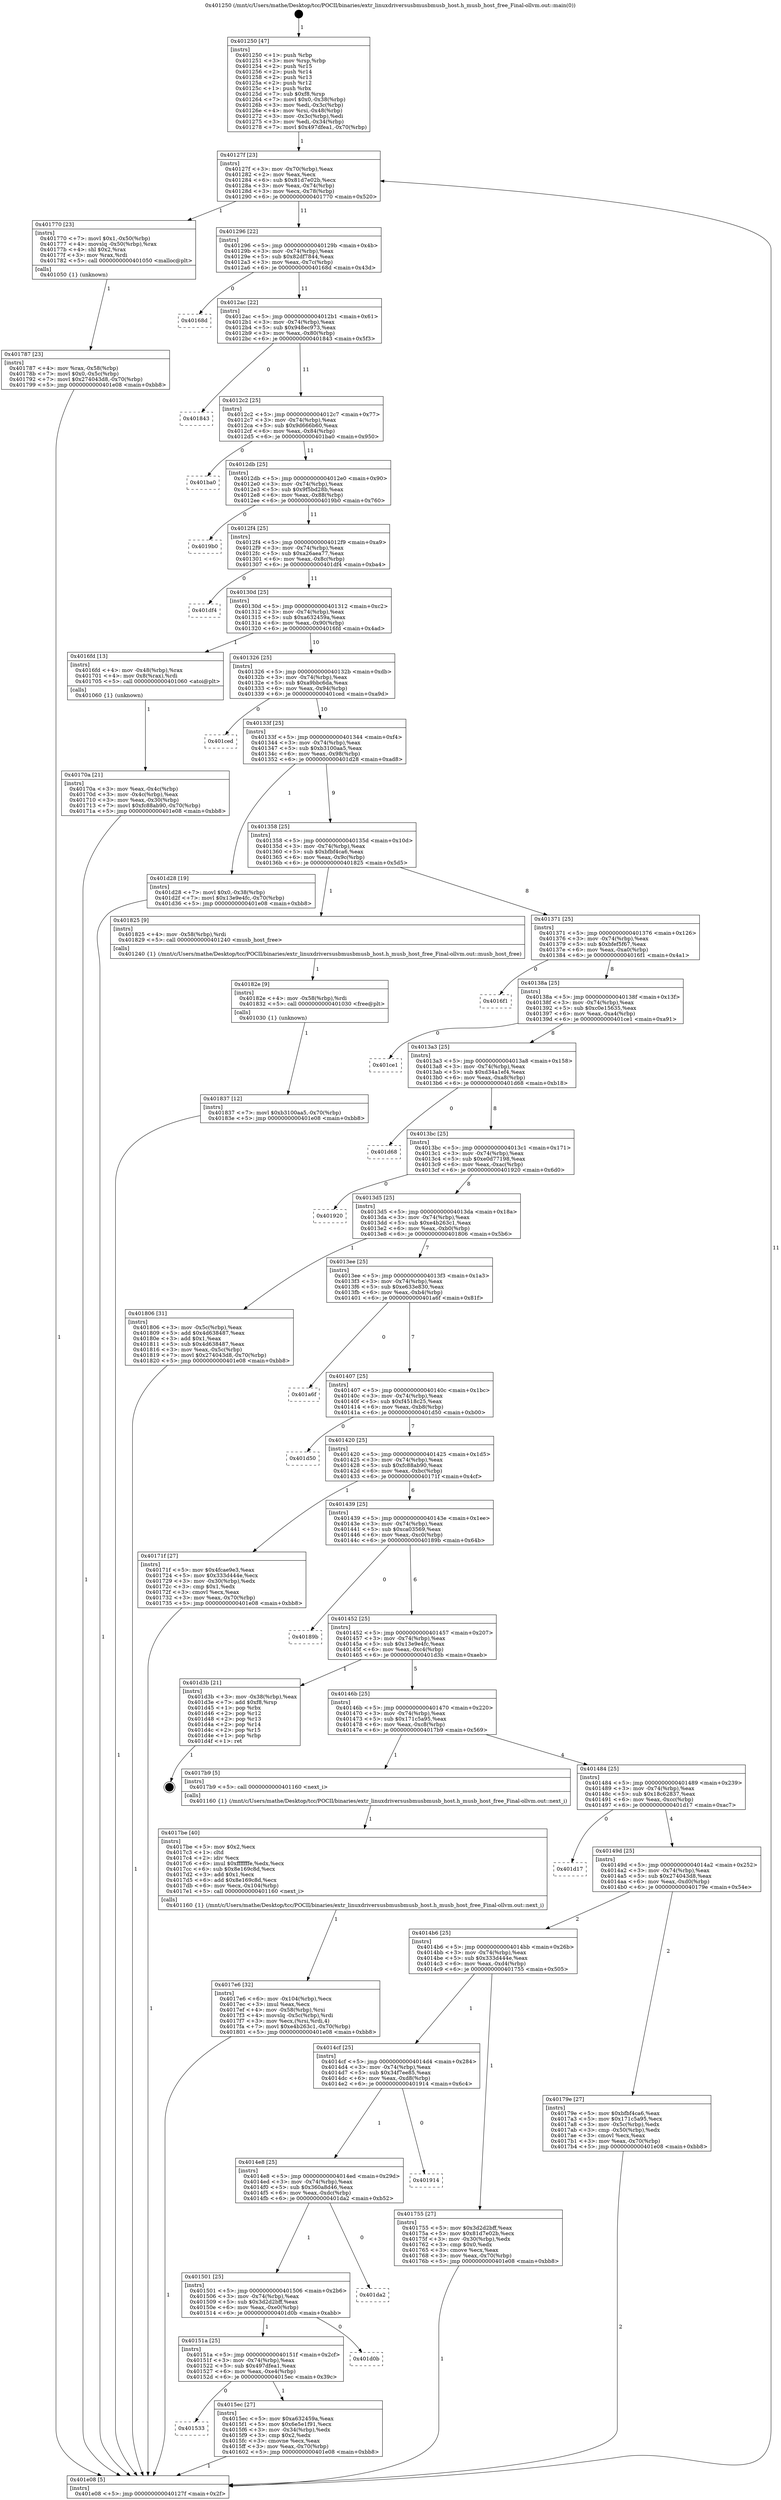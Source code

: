 digraph "0x401250" {
  label = "0x401250 (/mnt/c/Users/mathe/Desktop/tcc/POCII/binaries/extr_linuxdriversusbmusbmusb_host.h_musb_host_free_Final-ollvm.out::main(0))"
  labelloc = "t"
  node[shape=record]

  Entry [label="",width=0.3,height=0.3,shape=circle,fillcolor=black,style=filled]
  "0x40127f" [label="{
     0x40127f [23]\l
     | [instrs]\l
     &nbsp;&nbsp;0x40127f \<+3\>: mov -0x70(%rbp),%eax\l
     &nbsp;&nbsp;0x401282 \<+2\>: mov %eax,%ecx\l
     &nbsp;&nbsp;0x401284 \<+6\>: sub $0x81d7e02b,%ecx\l
     &nbsp;&nbsp;0x40128a \<+3\>: mov %eax,-0x74(%rbp)\l
     &nbsp;&nbsp;0x40128d \<+3\>: mov %ecx,-0x78(%rbp)\l
     &nbsp;&nbsp;0x401290 \<+6\>: je 0000000000401770 \<main+0x520\>\l
  }"]
  "0x401770" [label="{
     0x401770 [23]\l
     | [instrs]\l
     &nbsp;&nbsp;0x401770 \<+7\>: movl $0x1,-0x50(%rbp)\l
     &nbsp;&nbsp;0x401777 \<+4\>: movslq -0x50(%rbp),%rax\l
     &nbsp;&nbsp;0x40177b \<+4\>: shl $0x2,%rax\l
     &nbsp;&nbsp;0x40177f \<+3\>: mov %rax,%rdi\l
     &nbsp;&nbsp;0x401782 \<+5\>: call 0000000000401050 \<malloc@plt\>\l
     | [calls]\l
     &nbsp;&nbsp;0x401050 \{1\} (unknown)\l
  }"]
  "0x401296" [label="{
     0x401296 [22]\l
     | [instrs]\l
     &nbsp;&nbsp;0x401296 \<+5\>: jmp 000000000040129b \<main+0x4b\>\l
     &nbsp;&nbsp;0x40129b \<+3\>: mov -0x74(%rbp),%eax\l
     &nbsp;&nbsp;0x40129e \<+5\>: sub $0x82df7844,%eax\l
     &nbsp;&nbsp;0x4012a3 \<+3\>: mov %eax,-0x7c(%rbp)\l
     &nbsp;&nbsp;0x4012a6 \<+6\>: je 000000000040168d \<main+0x43d\>\l
  }"]
  Exit [label="",width=0.3,height=0.3,shape=circle,fillcolor=black,style=filled,peripheries=2]
  "0x40168d" [label="{
     0x40168d\l
  }", style=dashed]
  "0x4012ac" [label="{
     0x4012ac [22]\l
     | [instrs]\l
     &nbsp;&nbsp;0x4012ac \<+5\>: jmp 00000000004012b1 \<main+0x61\>\l
     &nbsp;&nbsp;0x4012b1 \<+3\>: mov -0x74(%rbp),%eax\l
     &nbsp;&nbsp;0x4012b4 \<+5\>: sub $0x948ec973,%eax\l
     &nbsp;&nbsp;0x4012b9 \<+3\>: mov %eax,-0x80(%rbp)\l
     &nbsp;&nbsp;0x4012bc \<+6\>: je 0000000000401843 \<main+0x5f3\>\l
  }"]
  "0x401837" [label="{
     0x401837 [12]\l
     | [instrs]\l
     &nbsp;&nbsp;0x401837 \<+7\>: movl $0xb3100aa5,-0x70(%rbp)\l
     &nbsp;&nbsp;0x40183e \<+5\>: jmp 0000000000401e08 \<main+0xbb8\>\l
  }"]
  "0x401843" [label="{
     0x401843\l
  }", style=dashed]
  "0x4012c2" [label="{
     0x4012c2 [25]\l
     | [instrs]\l
     &nbsp;&nbsp;0x4012c2 \<+5\>: jmp 00000000004012c7 \<main+0x77\>\l
     &nbsp;&nbsp;0x4012c7 \<+3\>: mov -0x74(%rbp),%eax\l
     &nbsp;&nbsp;0x4012ca \<+5\>: sub $0x9d666b60,%eax\l
     &nbsp;&nbsp;0x4012cf \<+6\>: mov %eax,-0x84(%rbp)\l
     &nbsp;&nbsp;0x4012d5 \<+6\>: je 0000000000401ba0 \<main+0x950\>\l
  }"]
  "0x40182e" [label="{
     0x40182e [9]\l
     | [instrs]\l
     &nbsp;&nbsp;0x40182e \<+4\>: mov -0x58(%rbp),%rdi\l
     &nbsp;&nbsp;0x401832 \<+5\>: call 0000000000401030 \<free@plt\>\l
     | [calls]\l
     &nbsp;&nbsp;0x401030 \{1\} (unknown)\l
  }"]
  "0x401ba0" [label="{
     0x401ba0\l
  }", style=dashed]
  "0x4012db" [label="{
     0x4012db [25]\l
     | [instrs]\l
     &nbsp;&nbsp;0x4012db \<+5\>: jmp 00000000004012e0 \<main+0x90\>\l
     &nbsp;&nbsp;0x4012e0 \<+3\>: mov -0x74(%rbp),%eax\l
     &nbsp;&nbsp;0x4012e3 \<+5\>: sub $0x9f5bd28b,%eax\l
     &nbsp;&nbsp;0x4012e8 \<+6\>: mov %eax,-0x88(%rbp)\l
     &nbsp;&nbsp;0x4012ee \<+6\>: je 00000000004019b0 \<main+0x760\>\l
  }"]
  "0x4017e6" [label="{
     0x4017e6 [32]\l
     | [instrs]\l
     &nbsp;&nbsp;0x4017e6 \<+6\>: mov -0x104(%rbp),%ecx\l
     &nbsp;&nbsp;0x4017ec \<+3\>: imul %eax,%ecx\l
     &nbsp;&nbsp;0x4017ef \<+4\>: mov -0x58(%rbp),%rsi\l
     &nbsp;&nbsp;0x4017f3 \<+4\>: movslq -0x5c(%rbp),%rdi\l
     &nbsp;&nbsp;0x4017f7 \<+3\>: mov %ecx,(%rsi,%rdi,4)\l
     &nbsp;&nbsp;0x4017fa \<+7\>: movl $0xe4b263c1,-0x70(%rbp)\l
     &nbsp;&nbsp;0x401801 \<+5\>: jmp 0000000000401e08 \<main+0xbb8\>\l
  }"]
  "0x4019b0" [label="{
     0x4019b0\l
  }", style=dashed]
  "0x4012f4" [label="{
     0x4012f4 [25]\l
     | [instrs]\l
     &nbsp;&nbsp;0x4012f4 \<+5\>: jmp 00000000004012f9 \<main+0xa9\>\l
     &nbsp;&nbsp;0x4012f9 \<+3\>: mov -0x74(%rbp),%eax\l
     &nbsp;&nbsp;0x4012fc \<+5\>: sub $0xa26aea77,%eax\l
     &nbsp;&nbsp;0x401301 \<+6\>: mov %eax,-0x8c(%rbp)\l
     &nbsp;&nbsp;0x401307 \<+6\>: je 0000000000401df4 \<main+0xba4\>\l
  }"]
  "0x4017be" [label="{
     0x4017be [40]\l
     | [instrs]\l
     &nbsp;&nbsp;0x4017be \<+5\>: mov $0x2,%ecx\l
     &nbsp;&nbsp;0x4017c3 \<+1\>: cltd\l
     &nbsp;&nbsp;0x4017c4 \<+2\>: idiv %ecx\l
     &nbsp;&nbsp;0x4017c6 \<+6\>: imul $0xfffffffe,%edx,%ecx\l
     &nbsp;&nbsp;0x4017cc \<+6\>: sub $0x8e169c8d,%ecx\l
     &nbsp;&nbsp;0x4017d2 \<+3\>: add $0x1,%ecx\l
     &nbsp;&nbsp;0x4017d5 \<+6\>: add $0x8e169c8d,%ecx\l
     &nbsp;&nbsp;0x4017db \<+6\>: mov %ecx,-0x104(%rbp)\l
     &nbsp;&nbsp;0x4017e1 \<+5\>: call 0000000000401160 \<next_i\>\l
     | [calls]\l
     &nbsp;&nbsp;0x401160 \{1\} (/mnt/c/Users/mathe/Desktop/tcc/POCII/binaries/extr_linuxdriversusbmusbmusb_host.h_musb_host_free_Final-ollvm.out::next_i)\l
  }"]
  "0x401df4" [label="{
     0x401df4\l
  }", style=dashed]
  "0x40130d" [label="{
     0x40130d [25]\l
     | [instrs]\l
     &nbsp;&nbsp;0x40130d \<+5\>: jmp 0000000000401312 \<main+0xc2\>\l
     &nbsp;&nbsp;0x401312 \<+3\>: mov -0x74(%rbp),%eax\l
     &nbsp;&nbsp;0x401315 \<+5\>: sub $0xa632459a,%eax\l
     &nbsp;&nbsp;0x40131a \<+6\>: mov %eax,-0x90(%rbp)\l
     &nbsp;&nbsp;0x401320 \<+6\>: je 00000000004016fd \<main+0x4ad\>\l
  }"]
  "0x401787" [label="{
     0x401787 [23]\l
     | [instrs]\l
     &nbsp;&nbsp;0x401787 \<+4\>: mov %rax,-0x58(%rbp)\l
     &nbsp;&nbsp;0x40178b \<+7\>: movl $0x0,-0x5c(%rbp)\l
     &nbsp;&nbsp;0x401792 \<+7\>: movl $0x274043d8,-0x70(%rbp)\l
     &nbsp;&nbsp;0x401799 \<+5\>: jmp 0000000000401e08 \<main+0xbb8\>\l
  }"]
  "0x4016fd" [label="{
     0x4016fd [13]\l
     | [instrs]\l
     &nbsp;&nbsp;0x4016fd \<+4\>: mov -0x48(%rbp),%rax\l
     &nbsp;&nbsp;0x401701 \<+4\>: mov 0x8(%rax),%rdi\l
     &nbsp;&nbsp;0x401705 \<+5\>: call 0000000000401060 \<atoi@plt\>\l
     | [calls]\l
     &nbsp;&nbsp;0x401060 \{1\} (unknown)\l
  }"]
  "0x401326" [label="{
     0x401326 [25]\l
     | [instrs]\l
     &nbsp;&nbsp;0x401326 \<+5\>: jmp 000000000040132b \<main+0xdb\>\l
     &nbsp;&nbsp;0x40132b \<+3\>: mov -0x74(%rbp),%eax\l
     &nbsp;&nbsp;0x40132e \<+5\>: sub $0xa9bbc6da,%eax\l
     &nbsp;&nbsp;0x401333 \<+6\>: mov %eax,-0x94(%rbp)\l
     &nbsp;&nbsp;0x401339 \<+6\>: je 0000000000401ced \<main+0xa9d\>\l
  }"]
  "0x40170a" [label="{
     0x40170a [21]\l
     | [instrs]\l
     &nbsp;&nbsp;0x40170a \<+3\>: mov %eax,-0x4c(%rbp)\l
     &nbsp;&nbsp;0x40170d \<+3\>: mov -0x4c(%rbp),%eax\l
     &nbsp;&nbsp;0x401710 \<+3\>: mov %eax,-0x30(%rbp)\l
     &nbsp;&nbsp;0x401713 \<+7\>: movl $0xfc88ab90,-0x70(%rbp)\l
     &nbsp;&nbsp;0x40171a \<+5\>: jmp 0000000000401e08 \<main+0xbb8\>\l
  }"]
  "0x401ced" [label="{
     0x401ced\l
  }", style=dashed]
  "0x40133f" [label="{
     0x40133f [25]\l
     | [instrs]\l
     &nbsp;&nbsp;0x40133f \<+5\>: jmp 0000000000401344 \<main+0xf4\>\l
     &nbsp;&nbsp;0x401344 \<+3\>: mov -0x74(%rbp),%eax\l
     &nbsp;&nbsp;0x401347 \<+5\>: sub $0xb3100aa5,%eax\l
     &nbsp;&nbsp;0x40134c \<+6\>: mov %eax,-0x98(%rbp)\l
     &nbsp;&nbsp;0x401352 \<+6\>: je 0000000000401d28 \<main+0xad8\>\l
  }"]
  "0x401250" [label="{
     0x401250 [47]\l
     | [instrs]\l
     &nbsp;&nbsp;0x401250 \<+1\>: push %rbp\l
     &nbsp;&nbsp;0x401251 \<+3\>: mov %rsp,%rbp\l
     &nbsp;&nbsp;0x401254 \<+2\>: push %r15\l
     &nbsp;&nbsp;0x401256 \<+2\>: push %r14\l
     &nbsp;&nbsp;0x401258 \<+2\>: push %r13\l
     &nbsp;&nbsp;0x40125a \<+2\>: push %r12\l
     &nbsp;&nbsp;0x40125c \<+1\>: push %rbx\l
     &nbsp;&nbsp;0x40125d \<+7\>: sub $0xf8,%rsp\l
     &nbsp;&nbsp;0x401264 \<+7\>: movl $0x0,-0x38(%rbp)\l
     &nbsp;&nbsp;0x40126b \<+3\>: mov %edi,-0x3c(%rbp)\l
     &nbsp;&nbsp;0x40126e \<+4\>: mov %rsi,-0x48(%rbp)\l
     &nbsp;&nbsp;0x401272 \<+3\>: mov -0x3c(%rbp),%edi\l
     &nbsp;&nbsp;0x401275 \<+3\>: mov %edi,-0x34(%rbp)\l
     &nbsp;&nbsp;0x401278 \<+7\>: movl $0x497dfea1,-0x70(%rbp)\l
  }"]
  "0x401d28" [label="{
     0x401d28 [19]\l
     | [instrs]\l
     &nbsp;&nbsp;0x401d28 \<+7\>: movl $0x0,-0x38(%rbp)\l
     &nbsp;&nbsp;0x401d2f \<+7\>: movl $0x13e9e4fc,-0x70(%rbp)\l
     &nbsp;&nbsp;0x401d36 \<+5\>: jmp 0000000000401e08 \<main+0xbb8\>\l
  }"]
  "0x401358" [label="{
     0x401358 [25]\l
     | [instrs]\l
     &nbsp;&nbsp;0x401358 \<+5\>: jmp 000000000040135d \<main+0x10d\>\l
     &nbsp;&nbsp;0x40135d \<+3\>: mov -0x74(%rbp),%eax\l
     &nbsp;&nbsp;0x401360 \<+5\>: sub $0xbfbf4ca6,%eax\l
     &nbsp;&nbsp;0x401365 \<+6\>: mov %eax,-0x9c(%rbp)\l
     &nbsp;&nbsp;0x40136b \<+6\>: je 0000000000401825 \<main+0x5d5\>\l
  }"]
  "0x401e08" [label="{
     0x401e08 [5]\l
     | [instrs]\l
     &nbsp;&nbsp;0x401e08 \<+5\>: jmp 000000000040127f \<main+0x2f\>\l
  }"]
  "0x401825" [label="{
     0x401825 [9]\l
     | [instrs]\l
     &nbsp;&nbsp;0x401825 \<+4\>: mov -0x58(%rbp),%rdi\l
     &nbsp;&nbsp;0x401829 \<+5\>: call 0000000000401240 \<musb_host_free\>\l
     | [calls]\l
     &nbsp;&nbsp;0x401240 \{1\} (/mnt/c/Users/mathe/Desktop/tcc/POCII/binaries/extr_linuxdriversusbmusbmusb_host.h_musb_host_free_Final-ollvm.out::musb_host_free)\l
  }"]
  "0x401371" [label="{
     0x401371 [25]\l
     | [instrs]\l
     &nbsp;&nbsp;0x401371 \<+5\>: jmp 0000000000401376 \<main+0x126\>\l
     &nbsp;&nbsp;0x401376 \<+3\>: mov -0x74(%rbp),%eax\l
     &nbsp;&nbsp;0x401379 \<+5\>: sub $0xbfef5f67,%eax\l
     &nbsp;&nbsp;0x40137e \<+6\>: mov %eax,-0xa0(%rbp)\l
     &nbsp;&nbsp;0x401384 \<+6\>: je 00000000004016f1 \<main+0x4a1\>\l
  }"]
  "0x401533" [label="{
     0x401533\l
  }", style=dashed]
  "0x4016f1" [label="{
     0x4016f1\l
  }", style=dashed]
  "0x40138a" [label="{
     0x40138a [25]\l
     | [instrs]\l
     &nbsp;&nbsp;0x40138a \<+5\>: jmp 000000000040138f \<main+0x13f\>\l
     &nbsp;&nbsp;0x40138f \<+3\>: mov -0x74(%rbp),%eax\l
     &nbsp;&nbsp;0x401392 \<+5\>: sub $0xc0e15635,%eax\l
     &nbsp;&nbsp;0x401397 \<+6\>: mov %eax,-0xa4(%rbp)\l
     &nbsp;&nbsp;0x40139d \<+6\>: je 0000000000401ce1 \<main+0xa91\>\l
  }"]
  "0x4015ec" [label="{
     0x4015ec [27]\l
     | [instrs]\l
     &nbsp;&nbsp;0x4015ec \<+5\>: mov $0xa632459a,%eax\l
     &nbsp;&nbsp;0x4015f1 \<+5\>: mov $0x6e5e1f91,%ecx\l
     &nbsp;&nbsp;0x4015f6 \<+3\>: mov -0x34(%rbp),%edx\l
     &nbsp;&nbsp;0x4015f9 \<+3\>: cmp $0x2,%edx\l
     &nbsp;&nbsp;0x4015fc \<+3\>: cmovne %ecx,%eax\l
     &nbsp;&nbsp;0x4015ff \<+3\>: mov %eax,-0x70(%rbp)\l
     &nbsp;&nbsp;0x401602 \<+5\>: jmp 0000000000401e08 \<main+0xbb8\>\l
  }"]
  "0x401ce1" [label="{
     0x401ce1\l
  }", style=dashed]
  "0x4013a3" [label="{
     0x4013a3 [25]\l
     | [instrs]\l
     &nbsp;&nbsp;0x4013a3 \<+5\>: jmp 00000000004013a8 \<main+0x158\>\l
     &nbsp;&nbsp;0x4013a8 \<+3\>: mov -0x74(%rbp),%eax\l
     &nbsp;&nbsp;0x4013ab \<+5\>: sub $0xd34a1ef4,%eax\l
     &nbsp;&nbsp;0x4013b0 \<+6\>: mov %eax,-0xa8(%rbp)\l
     &nbsp;&nbsp;0x4013b6 \<+6\>: je 0000000000401d68 \<main+0xb18\>\l
  }"]
  "0x40151a" [label="{
     0x40151a [25]\l
     | [instrs]\l
     &nbsp;&nbsp;0x40151a \<+5\>: jmp 000000000040151f \<main+0x2cf\>\l
     &nbsp;&nbsp;0x40151f \<+3\>: mov -0x74(%rbp),%eax\l
     &nbsp;&nbsp;0x401522 \<+5\>: sub $0x497dfea1,%eax\l
     &nbsp;&nbsp;0x401527 \<+6\>: mov %eax,-0xe4(%rbp)\l
     &nbsp;&nbsp;0x40152d \<+6\>: je 00000000004015ec \<main+0x39c\>\l
  }"]
  "0x401d68" [label="{
     0x401d68\l
  }", style=dashed]
  "0x4013bc" [label="{
     0x4013bc [25]\l
     | [instrs]\l
     &nbsp;&nbsp;0x4013bc \<+5\>: jmp 00000000004013c1 \<main+0x171\>\l
     &nbsp;&nbsp;0x4013c1 \<+3\>: mov -0x74(%rbp),%eax\l
     &nbsp;&nbsp;0x4013c4 \<+5\>: sub $0xe0d77198,%eax\l
     &nbsp;&nbsp;0x4013c9 \<+6\>: mov %eax,-0xac(%rbp)\l
     &nbsp;&nbsp;0x4013cf \<+6\>: je 0000000000401920 \<main+0x6d0\>\l
  }"]
  "0x401d0b" [label="{
     0x401d0b\l
  }", style=dashed]
  "0x401920" [label="{
     0x401920\l
  }", style=dashed]
  "0x4013d5" [label="{
     0x4013d5 [25]\l
     | [instrs]\l
     &nbsp;&nbsp;0x4013d5 \<+5\>: jmp 00000000004013da \<main+0x18a\>\l
     &nbsp;&nbsp;0x4013da \<+3\>: mov -0x74(%rbp),%eax\l
     &nbsp;&nbsp;0x4013dd \<+5\>: sub $0xe4b263c1,%eax\l
     &nbsp;&nbsp;0x4013e2 \<+6\>: mov %eax,-0xb0(%rbp)\l
     &nbsp;&nbsp;0x4013e8 \<+6\>: je 0000000000401806 \<main+0x5b6\>\l
  }"]
  "0x401501" [label="{
     0x401501 [25]\l
     | [instrs]\l
     &nbsp;&nbsp;0x401501 \<+5\>: jmp 0000000000401506 \<main+0x2b6\>\l
     &nbsp;&nbsp;0x401506 \<+3\>: mov -0x74(%rbp),%eax\l
     &nbsp;&nbsp;0x401509 \<+5\>: sub $0x3d2d2bff,%eax\l
     &nbsp;&nbsp;0x40150e \<+6\>: mov %eax,-0xe0(%rbp)\l
     &nbsp;&nbsp;0x401514 \<+6\>: je 0000000000401d0b \<main+0xabb\>\l
  }"]
  "0x401806" [label="{
     0x401806 [31]\l
     | [instrs]\l
     &nbsp;&nbsp;0x401806 \<+3\>: mov -0x5c(%rbp),%eax\l
     &nbsp;&nbsp;0x401809 \<+5\>: add $0x4d638487,%eax\l
     &nbsp;&nbsp;0x40180e \<+3\>: add $0x1,%eax\l
     &nbsp;&nbsp;0x401811 \<+5\>: sub $0x4d638487,%eax\l
     &nbsp;&nbsp;0x401816 \<+3\>: mov %eax,-0x5c(%rbp)\l
     &nbsp;&nbsp;0x401819 \<+7\>: movl $0x274043d8,-0x70(%rbp)\l
     &nbsp;&nbsp;0x401820 \<+5\>: jmp 0000000000401e08 \<main+0xbb8\>\l
  }"]
  "0x4013ee" [label="{
     0x4013ee [25]\l
     | [instrs]\l
     &nbsp;&nbsp;0x4013ee \<+5\>: jmp 00000000004013f3 \<main+0x1a3\>\l
     &nbsp;&nbsp;0x4013f3 \<+3\>: mov -0x74(%rbp),%eax\l
     &nbsp;&nbsp;0x4013f6 \<+5\>: sub $0xe633e830,%eax\l
     &nbsp;&nbsp;0x4013fb \<+6\>: mov %eax,-0xb4(%rbp)\l
     &nbsp;&nbsp;0x401401 \<+6\>: je 0000000000401a6f \<main+0x81f\>\l
  }"]
  "0x401da2" [label="{
     0x401da2\l
  }", style=dashed]
  "0x401a6f" [label="{
     0x401a6f\l
  }", style=dashed]
  "0x401407" [label="{
     0x401407 [25]\l
     | [instrs]\l
     &nbsp;&nbsp;0x401407 \<+5\>: jmp 000000000040140c \<main+0x1bc\>\l
     &nbsp;&nbsp;0x40140c \<+3\>: mov -0x74(%rbp),%eax\l
     &nbsp;&nbsp;0x40140f \<+5\>: sub $0xf4518c25,%eax\l
     &nbsp;&nbsp;0x401414 \<+6\>: mov %eax,-0xb8(%rbp)\l
     &nbsp;&nbsp;0x40141a \<+6\>: je 0000000000401d50 \<main+0xb00\>\l
  }"]
  "0x4014e8" [label="{
     0x4014e8 [25]\l
     | [instrs]\l
     &nbsp;&nbsp;0x4014e8 \<+5\>: jmp 00000000004014ed \<main+0x29d\>\l
     &nbsp;&nbsp;0x4014ed \<+3\>: mov -0x74(%rbp),%eax\l
     &nbsp;&nbsp;0x4014f0 \<+5\>: sub $0x360a8d46,%eax\l
     &nbsp;&nbsp;0x4014f5 \<+6\>: mov %eax,-0xdc(%rbp)\l
     &nbsp;&nbsp;0x4014fb \<+6\>: je 0000000000401da2 \<main+0xb52\>\l
  }"]
  "0x401d50" [label="{
     0x401d50\l
  }", style=dashed]
  "0x401420" [label="{
     0x401420 [25]\l
     | [instrs]\l
     &nbsp;&nbsp;0x401420 \<+5\>: jmp 0000000000401425 \<main+0x1d5\>\l
     &nbsp;&nbsp;0x401425 \<+3\>: mov -0x74(%rbp),%eax\l
     &nbsp;&nbsp;0x401428 \<+5\>: sub $0xfc88ab90,%eax\l
     &nbsp;&nbsp;0x40142d \<+6\>: mov %eax,-0xbc(%rbp)\l
     &nbsp;&nbsp;0x401433 \<+6\>: je 000000000040171f \<main+0x4cf\>\l
  }"]
  "0x401914" [label="{
     0x401914\l
  }", style=dashed]
  "0x40171f" [label="{
     0x40171f [27]\l
     | [instrs]\l
     &nbsp;&nbsp;0x40171f \<+5\>: mov $0x4fcae9e3,%eax\l
     &nbsp;&nbsp;0x401724 \<+5\>: mov $0x333d444e,%ecx\l
     &nbsp;&nbsp;0x401729 \<+3\>: mov -0x30(%rbp),%edx\l
     &nbsp;&nbsp;0x40172c \<+3\>: cmp $0x1,%edx\l
     &nbsp;&nbsp;0x40172f \<+3\>: cmovl %ecx,%eax\l
     &nbsp;&nbsp;0x401732 \<+3\>: mov %eax,-0x70(%rbp)\l
     &nbsp;&nbsp;0x401735 \<+5\>: jmp 0000000000401e08 \<main+0xbb8\>\l
  }"]
  "0x401439" [label="{
     0x401439 [25]\l
     | [instrs]\l
     &nbsp;&nbsp;0x401439 \<+5\>: jmp 000000000040143e \<main+0x1ee\>\l
     &nbsp;&nbsp;0x40143e \<+3\>: mov -0x74(%rbp),%eax\l
     &nbsp;&nbsp;0x401441 \<+5\>: sub $0xca03569,%eax\l
     &nbsp;&nbsp;0x401446 \<+6\>: mov %eax,-0xc0(%rbp)\l
     &nbsp;&nbsp;0x40144c \<+6\>: je 000000000040189b \<main+0x64b\>\l
  }"]
  "0x4014cf" [label="{
     0x4014cf [25]\l
     | [instrs]\l
     &nbsp;&nbsp;0x4014cf \<+5\>: jmp 00000000004014d4 \<main+0x284\>\l
     &nbsp;&nbsp;0x4014d4 \<+3\>: mov -0x74(%rbp),%eax\l
     &nbsp;&nbsp;0x4014d7 \<+5\>: sub $0x34f7ee85,%eax\l
     &nbsp;&nbsp;0x4014dc \<+6\>: mov %eax,-0xd8(%rbp)\l
     &nbsp;&nbsp;0x4014e2 \<+6\>: je 0000000000401914 \<main+0x6c4\>\l
  }"]
  "0x40189b" [label="{
     0x40189b\l
  }", style=dashed]
  "0x401452" [label="{
     0x401452 [25]\l
     | [instrs]\l
     &nbsp;&nbsp;0x401452 \<+5\>: jmp 0000000000401457 \<main+0x207\>\l
     &nbsp;&nbsp;0x401457 \<+3\>: mov -0x74(%rbp),%eax\l
     &nbsp;&nbsp;0x40145a \<+5\>: sub $0x13e9e4fc,%eax\l
     &nbsp;&nbsp;0x40145f \<+6\>: mov %eax,-0xc4(%rbp)\l
     &nbsp;&nbsp;0x401465 \<+6\>: je 0000000000401d3b \<main+0xaeb\>\l
  }"]
  "0x401755" [label="{
     0x401755 [27]\l
     | [instrs]\l
     &nbsp;&nbsp;0x401755 \<+5\>: mov $0x3d2d2bff,%eax\l
     &nbsp;&nbsp;0x40175a \<+5\>: mov $0x81d7e02b,%ecx\l
     &nbsp;&nbsp;0x40175f \<+3\>: mov -0x30(%rbp),%edx\l
     &nbsp;&nbsp;0x401762 \<+3\>: cmp $0x0,%edx\l
     &nbsp;&nbsp;0x401765 \<+3\>: cmove %ecx,%eax\l
     &nbsp;&nbsp;0x401768 \<+3\>: mov %eax,-0x70(%rbp)\l
     &nbsp;&nbsp;0x40176b \<+5\>: jmp 0000000000401e08 \<main+0xbb8\>\l
  }"]
  "0x401d3b" [label="{
     0x401d3b [21]\l
     | [instrs]\l
     &nbsp;&nbsp;0x401d3b \<+3\>: mov -0x38(%rbp),%eax\l
     &nbsp;&nbsp;0x401d3e \<+7\>: add $0xf8,%rsp\l
     &nbsp;&nbsp;0x401d45 \<+1\>: pop %rbx\l
     &nbsp;&nbsp;0x401d46 \<+2\>: pop %r12\l
     &nbsp;&nbsp;0x401d48 \<+2\>: pop %r13\l
     &nbsp;&nbsp;0x401d4a \<+2\>: pop %r14\l
     &nbsp;&nbsp;0x401d4c \<+2\>: pop %r15\l
     &nbsp;&nbsp;0x401d4e \<+1\>: pop %rbp\l
     &nbsp;&nbsp;0x401d4f \<+1\>: ret\l
  }"]
  "0x40146b" [label="{
     0x40146b [25]\l
     | [instrs]\l
     &nbsp;&nbsp;0x40146b \<+5\>: jmp 0000000000401470 \<main+0x220\>\l
     &nbsp;&nbsp;0x401470 \<+3\>: mov -0x74(%rbp),%eax\l
     &nbsp;&nbsp;0x401473 \<+5\>: sub $0x171c5a95,%eax\l
     &nbsp;&nbsp;0x401478 \<+6\>: mov %eax,-0xc8(%rbp)\l
     &nbsp;&nbsp;0x40147e \<+6\>: je 00000000004017b9 \<main+0x569\>\l
  }"]
  "0x4014b6" [label="{
     0x4014b6 [25]\l
     | [instrs]\l
     &nbsp;&nbsp;0x4014b6 \<+5\>: jmp 00000000004014bb \<main+0x26b\>\l
     &nbsp;&nbsp;0x4014bb \<+3\>: mov -0x74(%rbp),%eax\l
     &nbsp;&nbsp;0x4014be \<+5\>: sub $0x333d444e,%eax\l
     &nbsp;&nbsp;0x4014c3 \<+6\>: mov %eax,-0xd4(%rbp)\l
     &nbsp;&nbsp;0x4014c9 \<+6\>: je 0000000000401755 \<main+0x505\>\l
  }"]
  "0x4017b9" [label="{
     0x4017b9 [5]\l
     | [instrs]\l
     &nbsp;&nbsp;0x4017b9 \<+5\>: call 0000000000401160 \<next_i\>\l
     | [calls]\l
     &nbsp;&nbsp;0x401160 \{1\} (/mnt/c/Users/mathe/Desktop/tcc/POCII/binaries/extr_linuxdriversusbmusbmusb_host.h_musb_host_free_Final-ollvm.out::next_i)\l
  }"]
  "0x401484" [label="{
     0x401484 [25]\l
     | [instrs]\l
     &nbsp;&nbsp;0x401484 \<+5\>: jmp 0000000000401489 \<main+0x239\>\l
     &nbsp;&nbsp;0x401489 \<+3\>: mov -0x74(%rbp),%eax\l
     &nbsp;&nbsp;0x40148c \<+5\>: sub $0x18c62837,%eax\l
     &nbsp;&nbsp;0x401491 \<+6\>: mov %eax,-0xcc(%rbp)\l
     &nbsp;&nbsp;0x401497 \<+6\>: je 0000000000401d17 \<main+0xac7\>\l
  }"]
  "0x40179e" [label="{
     0x40179e [27]\l
     | [instrs]\l
     &nbsp;&nbsp;0x40179e \<+5\>: mov $0xbfbf4ca6,%eax\l
     &nbsp;&nbsp;0x4017a3 \<+5\>: mov $0x171c5a95,%ecx\l
     &nbsp;&nbsp;0x4017a8 \<+3\>: mov -0x5c(%rbp),%edx\l
     &nbsp;&nbsp;0x4017ab \<+3\>: cmp -0x50(%rbp),%edx\l
     &nbsp;&nbsp;0x4017ae \<+3\>: cmovl %ecx,%eax\l
     &nbsp;&nbsp;0x4017b1 \<+3\>: mov %eax,-0x70(%rbp)\l
     &nbsp;&nbsp;0x4017b4 \<+5\>: jmp 0000000000401e08 \<main+0xbb8\>\l
  }"]
  "0x401d17" [label="{
     0x401d17\l
  }", style=dashed]
  "0x40149d" [label="{
     0x40149d [25]\l
     | [instrs]\l
     &nbsp;&nbsp;0x40149d \<+5\>: jmp 00000000004014a2 \<main+0x252\>\l
     &nbsp;&nbsp;0x4014a2 \<+3\>: mov -0x74(%rbp),%eax\l
     &nbsp;&nbsp;0x4014a5 \<+5\>: sub $0x274043d8,%eax\l
     &nbsp;&nbsp;0x4014aa \<+6\>: mov %eax,-0xd0(%rbp)\l
     &nbsp;&nbsp;0x4014b0 \<+6\>: je 000000000040179e \<main+0x54e\>\l
  }"]
  Entry -> "0x401250" [label=" 1"]
  "0x40127f" -> "0x401770" [label=" 1"]
  "0x40127f" -> "0x401296" [label=" 11"]
  "0x401d3b" -> Exit [label=" 1"]
  "0x401296" -> "0x40168d" [label=" 0"]
  "0x401296" -> "0x4012ac" [label=" 11"]
  "0x401d28" -> "0x401e08" [label=" 1"]
  "0x4012ac" -> "0x401843" [label=" 0"]
  "0x4012ac" -> "0x4012c2" [label=" 11"]
  "0x401837" -> "0x401e08" [label=" 1"]
  "0x4012c2" -> "0x401ba0" [label=" 0"]
  "0x4012c2" -> "0x4012db" [label=" 11"]
  "0x40182e" -> "0x401837" [label=" 1"]
  "0x4012db" -> "0x4019b0" [label=" 0"]
  "0x4012db" -> "0x4012f4" [label=" 11"]
  "0x401825" -> "0x40182e" [label=" 1"]
  "0x4012f4" -> "0x401df4" [label=" 0"]
  "0x4012f4" -> "0x40130d" [label=" 11"]
  "0x401806" -> "0x401e08" [label=" 1"]
  "0x40130d" -> "0x4016fd" [label=" 1"]
  "0x40130d" -> "0x401326" [label=" 10"]
  "0x4017e6" -> "0x401e08" [label=" 1"]
  "0x401326" -> "0x401ced" [label=" 0"]
  "0x401326" -> "0x40133f" [label=" 10"]
  "0x4017be" -> "0x4017e6" [label=" 1"]
  "0x40133f" -> "0x401d28" [label=" 1"]
  "0x40133f" -> "0x401358" [label=" 9"]
  "0x4017b9" -> "0x4017be" [label=" 1"]
  "0x401358" -> "0x401825" [label=" 1"]
  "0x401358" -> "0x401371" [label=" 8"]
  "0x40179e" -> "0x401e08" [label=" 2"]
  "0x401371" -> "0x4016f1" [label=" 0"]
  "0x401371" -> "0x40138a" [label=" 8"]
  "0x401787" -> "0x401e08" [label=" 1"]
  "0x40138a" -> "0x401ce1" [label=" 0"]
  "0x40138a" -> "0x4013a3" [label=" 8"]
  "0x401770" -> "0x401787" [label=" 1"]
  "0x4013a3" -> "0x401d68" [label=" 0"]
  "0x4013a3" -> "0x4013bc" [label=" 8"]
  "0x40171f" -> "0x401e08" [label=" 1"]
  "0x4013bc" -> "0x401920" [label=" 0"]
  "0x4013bc" -> "0x4013d5" [label=" 8"]
  "0x40170a" -> "0x401e08" [label=" 1"]
  "0x4013d5" -> "0x401806" [label=" 1"]
  "0x4013d5" -> "0x4013ee" [label=" 7"]
  "0x401e08" -> "0x40127f" [label=" 11"]
  "0x4013ee" -> "0x401a6f" [label=" 0"]
  "0x4013ee" -> "0x401407" [label=" 7"]
  "0x401250" -> "0x40127f" [label=" 1"]
  "0x401407" -> "0x401d50" [label=" 0"]
  "0x401407" -> "0x401420" [label=" 7"]
  "0x40151a" -> "0x401533" [label=" 0"]
  "0x401420" -> "0x40171f" [label=" 1"]
  "0x401420" -> "0x401439" [label=" 6"]
  "0x40151a" -> "0x4015ec" [label=" 1"]
  "0x401439" -> "0x40189b" [label=" 0"]
  "0x401439" -> "0x401452" [label=" 6"]
  "0x401501" -> "0x40151a" [label=" 1"]
  "0x401452" -> "0x401d3b" [label=" 1"]
  "0x401452" -> "0x40146b" [label=" 5"]
  "0x401501" -> "0x401d0b" [label=" 0"]
  "0x40146b" -> "0x4017b9" [label=" 1"]
  "0x40146b" -> "0x401484" [label=" 4"]
  "0x4014e8" -> "0x401501" [label=" 1"]
  "0x401484" -> "0x401d17" [label=" 0"]
  "0x401484" -> "0x40149d" [label=" 4"]
  "0x4014e8" -> "0x401da2" [label=" 0"]
  "0x40149d" -> "0x40179e" [label=" 2"]
  "0x40149d" -> "0x4014b6" [label=" 2"]
  "0x4016fd" -> "0x40170a" [label=" 1"]
  "0x4014b6" -> "0x401755" [label=" 1"]
  "0x4014b6" -> "0x4014cf" [label=" 1"]
  "0x401755" -> "0x401e08" [label=" 1"]
  "0x4014cf" -> "0x401914" [label=" 0"]
  "0x4014cf" -> "0x4014e8" [label=" 1"]
  "0x4015ec" -> "0x401e08" [label=" 1"]
}
